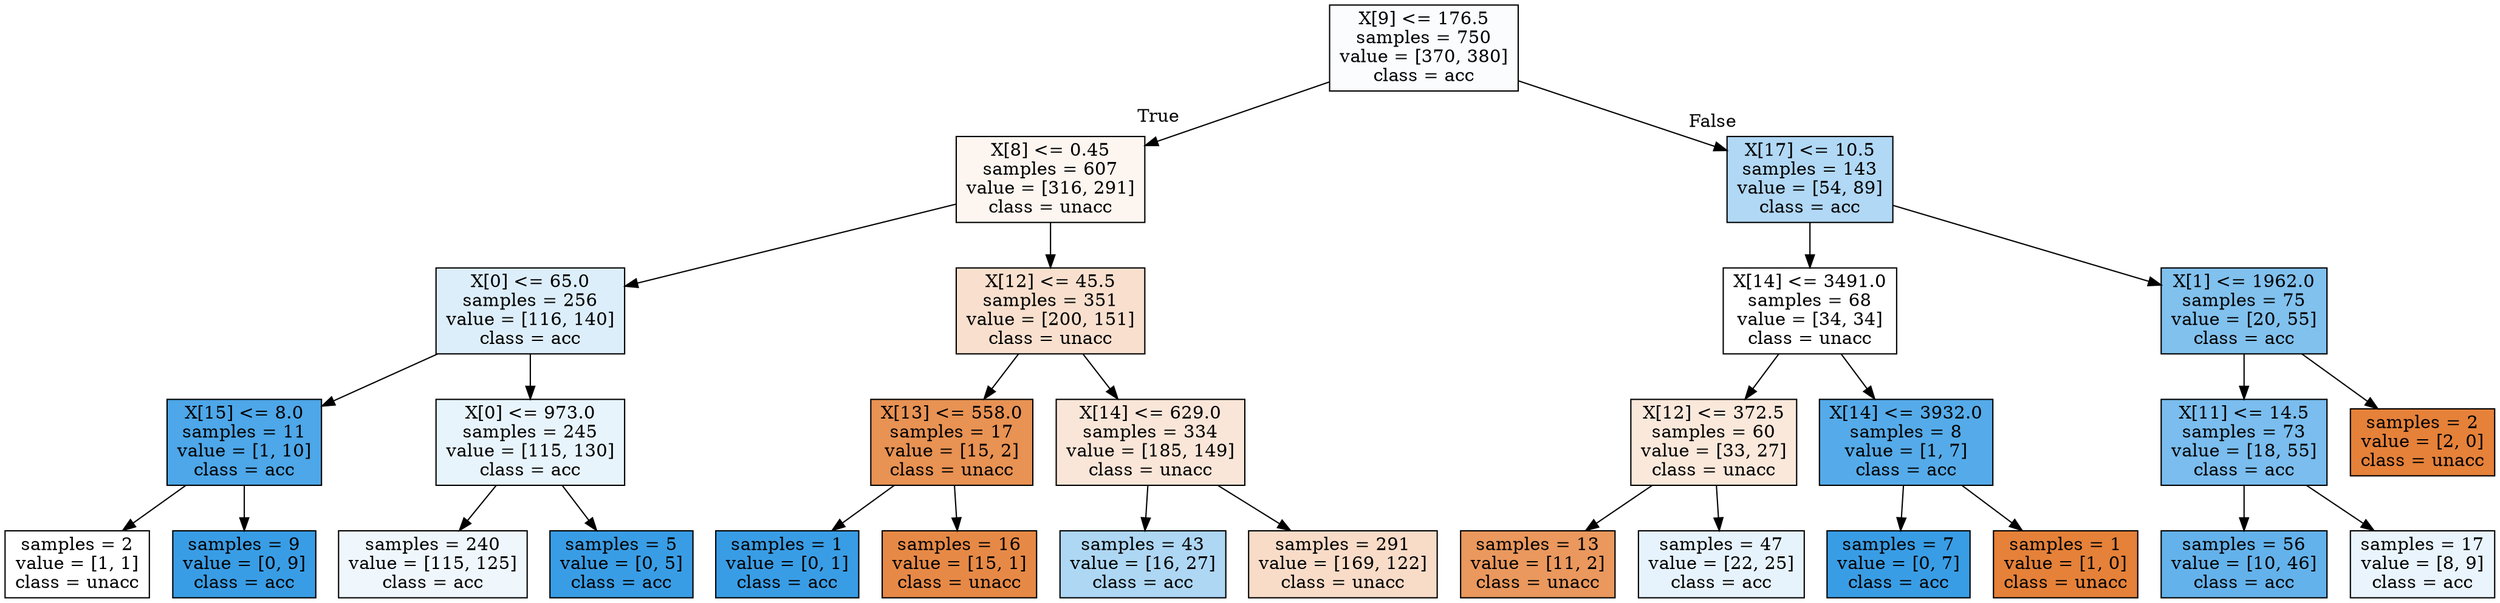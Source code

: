 digraph Tree {
node [shape=box, style="filled", color="black"] ;
0 [label="X[9] <= 176.5\nsamples = 750\nvalue = [370, 380]\nclass = acc", fillcolor="#fafcfe"] ;
1 [label="X[8] <= 0.45\nsamples = 607\nvalue = [316, 291]\nclass = unacc", fillcolor="#fdf5ef"] ;
0 -> 1 [labeldistance=2.5, labelangle=45, headlabel="True"] ;
2 [label="X[0] <= 65.0\nsamples = 256\nvalue = [116, 140]\nclass = acc", fillcolor="#ddeefb"] ;
1 -> 2 ;
3 [label="X[15] <= 8.0\nsamples = 11\nvalue = [1, 10]\nclass = acc", fillcolor="#4da7e8"] ;
2 -> 3 ;
4 [label="samples = 2\nvalue = [1, 1]\nclass = unacc", fillcolor="#ffffff"] ;
3 -> 4 ;
5 [label="samples = 9\nvalue = [0, 9]\nclass = acc", fillcolor="#399de5"] ;
3 -> 5 ;
6 [label="X[0] <= 973.0\nsamples = 245\nvalue = [115, 130]\nclass = acc", fillcolor="#e8f4fc"] ;
2 -> 6 ;
7 [label="samples = 240\nvalue = [115, 125]\nclass = acc", fillcolor="#eff7fd"] ;
6 -> 7 ;
8 [label="samples = 5\nvalue = [0, 5]\nclass = acc", fillcolor="#399de5"] ;
6 -> 8 ;
9 [label="X[12] <= 45.5\nsamples = 351\nvalue = [200, 151]\nclass = unacc", fillcolor="#f9e0ce"] ;
1 -> 9 ;
10 [label="X[13] <= 558.0\nsamples = 17\nvalue = [15, 2]\nclass = unacc", fillcolor="#e89253"] ;
9 -> 10 ;
11 [label="samples = 1\nvalue = [0, 1]\nclass = acc", fillcolor="#399de5"] ;
10 -> 11 ;
12 [label="samples = 16\nvalue = [15, 1]\nclass = unacc", fillcolor="#e78946"] ;
10 -> 12 ;
13 [label="X[14] <= 629.0\nsamples = 334\nvalue = [185, 149]\nclass = unacc", fillcolor="#fae6d8"] ;
9 -> 13 ;
14 [label="samples = 43\nvalue = [16, 27]\nclass = acc", fillcolor="#aed7f4"] ;
13 -> 14 ;
15 [label="samples = 291\nvalue = [169, 122]\nclass = unacc", fillcolor="#f8dcc8"] ;
13 -> 15 ;
16 [label="X[17] <= 10.5\nsamples = 143\nvalue = [54, 89]\nclass = acc", fillcolor="#b1d8f5"] ;
0 -> 16 [labeldistance=2.5, labelangle=-45, headlabel="False"] ;
17 [label="X[14] <= 3491.0\nsamples = 68\nvalue = [34, 34]\nclass = unacc", fillcolor="#ffffff"] ;
16 -> 17 ;
18 [label="X[12] <= 372.5\nsamples = 60\nvalue = [33, 27]\nclass = unacc", fillcolor="#fae8db"] ;
17 -> 18 ;
19 [label="samples = 13\nvalue = [11, 2]\nclass = unacc", fillcolor="#ea985d"] ;
18 -> 19 ;
20 [label="samples = 47\nvalue = [22, 25]\nclass = acc", fillcolor="#e7f3fc"] ;
18 -> 20 ;
21 [label="X[14] <= 3932.0\nsamples = 8\nvalue = [1, 7]\nclass = acc", fillcolor="#55abe9"] ;
17 -> 21 ;
22 [label="samples = 7\nvalue = [0, 7]\nclass = acc", fillcolor="#399de5"] ;
21 -> 22 ;
23 [label="samples = 1\nvalue = [1, 0]\nclass = unacc", fillcolor="#e58139"] ;
21 -> 23 ;
24 [label="X[1] <= 1962.0\nsamples = 75\nvalue = [20, 55]\nclass = acc", fillcolor="#81c1ee"] ;
16 -> 24 ;
25 [label="X[11] <= 14.5\nsamples = 73\nvalue = [18, 55]\nclass = acc", fillcolor="#7abdee"] ;
24 -> 25 ;
26 [label="samples = 56\nvalue = [10, 46]\nclass = acc", fillcolor="#64b2eb"] ;
25 -> 26 ;
27 [label="samples = 17\nvalue = [8, 9]\nclass = acc", fillcolor="#e9f4fc"] ;
25 -> 27 ;
28 [label="samples = 2\nvalue = [2, 0]\nclass = unacc", fillcolor="#e58139"] ;
24 -> 28 ;
}
